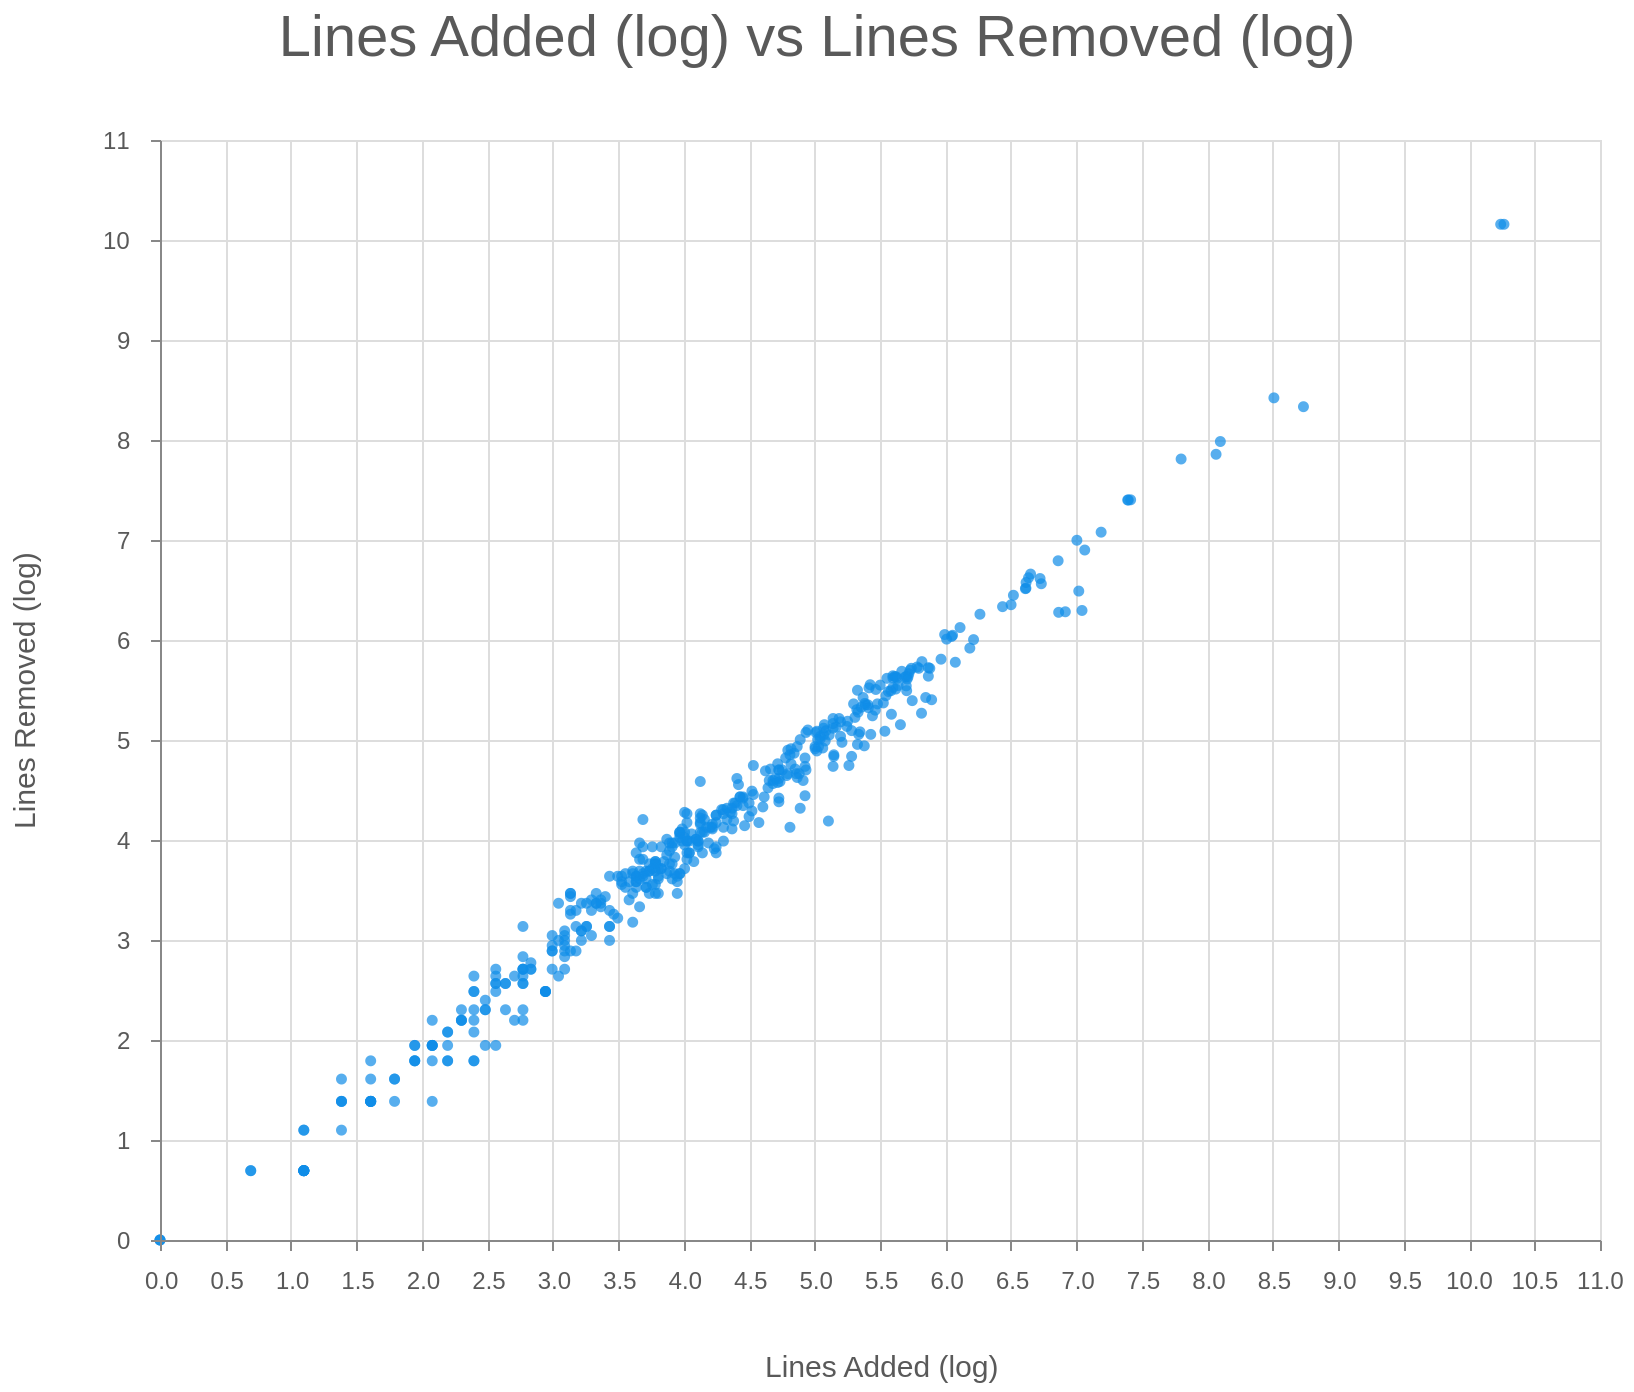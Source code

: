 {
  "$schema": "https://vega.github.io/schema/vega/v4.json", 
  "autosize": "pad", 
  "axes": [
    {
      "labelOverlap": true, 
      "orient": "bottom", 
      "scale": "x", 
      "tickCount": {
        "signal": "ceil(width/40)"
      }, 
      "title": "Lines Added (log)", 
      "zindex": 1
    }, 
    {
      "domain": false, 
      "grid": true, 
      "gridScale": "y", 
      "labels": false, 
      "maxExtent": 0, 
      "minExtent": 0, 
      "orient": "bottom", 
      "scale": "x", 
      "tickCount": {
        "signal": "ceil(width/40)"
      }, 
      "ticks": false, 
      "zindex": 0
    }, 
    {
      "labelOverlap": true, 
      "orient": "left", 
      "scale": "y", 
      "tickCount": {
        "signal": "ceil(height/40)"
      }, 
      "title": "Lines Removed (log)", 
      "zindex": 1
    }, 
    {
      "domain": false, 
      "grid": true, 
      "gridScale": "x", 
      "labels": false, 
      "maxExtent": 0, 
      "minExtent": 0, 
      "orient": "left", 
      "scale": "y", 
      "tickCount": {
        "signal": "ceil(height/40)"
      }, 
      "ticks": false, 
      "zindex": 0
    }
  ], 
  "config": {
    "axis": {
      "labelColor": "rgba(0,0,0,0.65)", 
      "labelFont": "HelveticaNeue, Arial", 
      "labelFontSize": 12, 
      "labelPadding": 10, 
      "titleColor": "rgba(0,0,0,0.65)", 
      "titleFont": "HelveticaNeue-Medium, Arial", 
      "titleFontSize": 15, 
      "titleFontWeight": "normal", 
      "titlePadding": 30
    }, 
    "axisY": {
      "minExtent": 30
    }, 
    "style": {
      "group-title": {
        "fill": "rgba(0,0,0,0.65)", 
        "font": "HelveticaNeue, Arial", 
        "fontSize": 29, 
        "fontWeight": "normal"
      }, 
      "rect": {
        "stroke": "rgba(200, 200, 200, 0.5)"
      }
    }
  }, 
  "data": [
    {
      "name": "source_2", 
      "progress": 100.0, 
      "values": [
        {
          "x": 5.147494, 
          "y": 4.836282
        }, 
        {
          "x": 3.89182, 
          "y": 3.89182
        }, 
        {
          "x": 5.198497, 
          "y": 5.181784
        }, 
        {
          "x": 3.091042, 
          "y": 2.833213
        }, 
        {
          "x": 1.609438, 
          "y": 1.386294
        }, 
        {
          "x": 3.401197, 
          "y": 3.433987
        }, 
        {
          "x": 1.609438, 
          "y": 1.791759
        }, 
        {
          "x": 0.693147, 
          "y": 0.693147
        }, 
        {
          "x": 3.931826, 
          "y": 3.970292
        }, 
        {
          "x": 8.508959, 
          "y": 8.421343
        }, 
        {
          "x": 4.025352, 
          "y": 3.988984
        }, 
        {
          "x": 4.043051, 
          "y": 3.988984
        }, 
        {
          "x": 3.7612, 
          "y": 3.555348
        }, 
        {
          "x": 4.304065, 
          "y": 3.988984
        }, 
        {
          "x": 5.252273, 
          "y": 5.187386
        }, 
        {
          "x": 5.141664, 
          "y": 5.164786
        }, 
        {
          "x": 4.867534, 
          "y": 4.934474
        }, 
        {
          "x": 4.248495, 
          "y": 4.248495
        }, 
        {
          "x": 4.454347, 
          "y": 4.418841
        }, 
        {
          "x": 5.869297, 
          "y": 5.638355
        }, 
        {
          "x": 5.631212, 
          "y": 5.616771
        }, 
        {
          "x": 5.442418, 
          "y": 5.241747
        }, 
        {
          "x": 5.638355, 
          "y": 5.545177
        }, 
        {
          "x": 3.091042, 
          "y": 2.890372
        }, 
        {
          "x": 3.178054, 
          "y": 3.295837
        }, 
        {
          "x": 1.94591, 
          "y": 1.791759
        }, 
        {
          "x": 4.007333, 
          "y": 4.077537
        }, 
        {
          "x": 4.406719, 
          "y": 4.343805
        }, 
        {
          "x": 7.189168, 
          "y": 7.078342
        }, 
        {
          "x": 2.197225, 
          "y": 2.079442
        }, 
        {
          "x": 4.406719, 
          "y": 4.615121
        }, 
        {
          "x": 6.616065, 
          "y": 6.575076
        }, 
        {
          "x": 4.127134, 
          "y": 4.158883
        }, 
        {
          "x": 3.178054, 
          "y": 2.890372
        }, 
        {
          "x": 1.609438, 
          "y": 1.386294
        }, 
        {
          "x": 6.43615, 
          "y": 6.33328
        }, 
        {
          "x": 5.713733, 
          "y": 5.631212
        }, 
        {
          "x": 6.864848, 
          "y": 6.276643
        }, 
        {
          "x": 5.01728, 
          "y": 5.087596
        }, 
        {
          "x": 2.639057, 
          "y": 2.564949
        }, 
        {
          "x": 4.369448, 
          "y": 4.317488
        }, 
        {
          "x": 5.003946, 
          "y": 4.934474
        }, 
        {
          "x": 3.135494, 
          "y": 3.433987
        }, 
        {
          "x": 4.49981, 
          "y": 4.234107
        }, 
        {
          "x": 4.248495, 
          "y": 3.871201
        }, 
        {
          "x": 4.007333, 
          "y": 4.025352
        }, 
        {
          "x": 1.386294, 
          "y": 1.386294
        }, 
        {
          "x": 1.098612, 
          "y": 0.693147
        }, 
        {
          "x": 4.75359, 
          "y": 4.70048
        }, 
        {
          "x": 4.532599, 
          "y": 4.744932
        }, 
        {
          "x": 2.833213, 
          "y": 2.70805
        }, 
        {
          "x": 4.418841, 
          "y": 4.553877
        }, 
        {
          "x": 3.970292, 
          "y": 3.663562
        }, 
        {
          "x": 5.081404, 
          "y": 4.990433
        }, 
        {
          "x": 1.791759, 
          "y": 1.609438
        }, 
        {
          "x": 4.867534, 
          "y": 4.624973
        }, 
        {
          "x": 3.637586, 
          "y": 3.637586
        }, 
        {
          "x": 3.583519, 
          "y": 3.401197
        }, 
        {
          "x": 2.564949, 
          "y": 2.639057
        }, 
        {
          "x": 3.78419, 
          "y": 3.7612
        }, 
        {
          "x": 4.574711, 
          "y": 4.174387
        }, 
        {
          "x": 4.430817, 
          "y": 4.430817
        }, 
        {
          "x": 1.386294, 
          "y": 1.386294
        }, 
        {
          "x": 5.384495, 
          "y": 5.365976
        }, 
        {
          "x": 3.637586, 
          "y": 3.526361
        }, 
        {
          "x": 3.332205, 
          "y": 3.367296
        }, 
        {
          "x": 3.713572, 
          "y": 3.526361
        }, 
        {
          "x": 4.304065, 
          "y": 4.304065
        }, 
        {
          "x": 3.970292, 
          "y": 4.060443
        }, 
        {
          "x": 5.666427, 
          "y": 5.686975
        }, 
        {
          "x": 4.727388, 
          "y": 4.70048
        }, 
        {
          "x": 3.295837, 
          "y": 3.401197
        }, 
        {
          "x": 4.795791, 
          "y": 4.663439
        }, 
        {
          "x": 5.164786, 
          "y": 5.129899
        }, 
        {
          "x": 3.73767, 
          "y": 3.465736
        }, 
        {
          "x": 3.091042, 
          "y": 2.995732
        }, 
        {
          "x": 4.204693, 
          "y": 4.127134
        }, 
        {
          "x": 4.49981, 
          "y": 4.369448
        }, 
        {
          "x": 5.308268, 
          "y": 5.225747
        }, 
        {
          "x": 4.521789, 
          "y": 4.290459
        }, 
        {
          "x": 2.079442, 
          "y": 1.94591
        }, 
        {
          "x": 4.85203, 
          "y": 4.70953
        }, 
        {
          "x": 4.927254, 
          "y": 4.736198
        }, 
        {
          "x": 4.127134, 
          "y": 4.584967
        }, 
        {
          "x": 5.043425, 
          "y": 5.036953
        }, 
        {
          "x": 4.110874, 
          "y": 3.951244
        }, 
        {
          "x": 1.386294, 
          "y": 1.386294
        }, 
        {
          "x": 4.615121, 
          "y": 4.430817
        }, 
        {
          "x": 5.820083, 
          "y": 5.783825
        }, 
        {
          "x": 3.78419, 
          "y": 3.78419
        }, 
        {
          "x": 4.127134, 
          "y": 4.174387
        }, 
        {
          "x": 5.796058, 
          "y": 5.717028
        }, 
        {
          "x": 6.008813, 
          "y": 6.008813
        }, 
        {
          "x": 2.484907, 
          "y": 2.397895
        }, 
        {
          "x": 4.007333, 
          "y": 3.713572
        }, 
        {
          "x": 5.043425, 
          "y": 5.010635
        }, 
        {
          "x": 3.135494, 
          "y": 3.465736
        }, 
        {
          "x": 3.433987, 
          "y": 2.995732
        }, 
        {
          "x": 4.127134, 
          "y": 4.26268
        }, 
        {
          "x": 4.70048, 
          "y": 4.615121
        }, 
        {
          "x": 2.397895, 
          "y": 2.079442
        }, 
        {
          "x": 4.330733, 
          "y": 4.204693
        }, 
        {
          "x": 0.0, 
          "y": 0.0
        }, 
        {
          "x": 5.7301, 
          "y": 5.697093
        }, 
        {
          "x": 3.367296, 
          "y": 3.401197
        }, 
        {
          "x": 4.007333, 
          "y": 3.951244
        }, 
        {
          "x": 5.370638, 
          "y": 5.42495
        }, 
        {
          "x": 4.890349, 
          "y": 5.003946
        }, 
        {
          "x": 3.828641, 
          "y": 3.713572
        }, 
        {
          "x": 1.098612, 
          "y": 1.098612
        }, 
        {
          "x": 6.50129, 
          "y": 6.352629
        }, 
        {
          "x": 5.068904, 
          "y": 5.049856
        }, 
        {
          "x": 4.356709, 
          "y": 4.276666
        }, 
        {
          "x": 4.248495, 
          "y": 4.174387
        }, 
        {
          "x": 5.620401, 
          "y": 5.509388
        }, 
        {
          "x": 4.927254, 
          "y": 4.820282
        }, 
        {
          "x": 3.663562, 
          "y": 3.332205
        }, 
        {
          "x": 4.025352, 
          "y": 4.174387
        }, 
        {
          "x": 5.783825, 
          "y": 5.7301
        }, 
        {
          "x": 5.187386, 
          "y": 5.214936
        }, 
        {
          "x": 8.067149, 
          "y": 7.857094
        }, 
        {
          "x": 1.098612, 
          "y": 0.693147
        }, 
        {
          "x": 4.663439, 
          "y": 4.70953
        }, 
        {
          "x": 6.614726, 
          "y": 6.517671
        }, 
        {
          "x": 3.970292, 
          "y": 3.663562
        }, 
        {
          "x": 3.912023, 
          "y": 3.970292
        }, 
        {
          "x": 3.637586, 
          "y": 3.871201
        }, 
        {
          "x": 4.890349, 
          "y": 4.317488
        }, 
        {
          "x": 3.091042, 
          "y": 2.70805
        }, 
        {
          "x": 2.564949, 
          "y": 2.564949
        }, 
        {
          "x": 5.087596, 
          "y": 5.09375
        }, 
        {
          "x": 3.871201, 
          "y": 3.663562
        }, 
        {
          "x": 2.564949, 
          "y": 2.564949
        }, 
        {
          "x": 2.564949, 
          "y": 2.70805
        }, 
        {
          "x": 2.639057, 
          "y": 2.564949
        }, 
        {
          "x": 7.018402, 
          "y": 6.489205
        }, 
        {
          "x": 3.091042, 
          "y": 3.091042
        }, 
        {
          "x": 2.302585, 
          "y": 2.302585
        }, 
        {
          "x": 4.934474, 
          "y": 4.70048
        }, 
        {
          "x": 3.663562, 
          "y": 3.688879
        }, 
        {
          "x": 2.564949, 
          "y": 1.94591
        }, 
        {
          "x": 2.397895, 
          "y": 1.791759
        }, 
        {
          "x": 4.219508, 
          "y": 4.158883
        }, 
        {
          "x": 2.833213, 
          "y": 2.70805
        }, 
        {
          "x": 1.609438, 
          "y": 1.386294
        }, 
        {
          "x": 6.860664, 
          "y": 6.792344
        }, 
        {
          "x": 3.135494, 
          "y": 2.890372
        }, 
        {
          "x": 3.091042, 
          "y": 3.044522
        }, 
        {
          "x": 4.304065, 
          "y": 4.127134
        }, 
        {
          "x": 5.463832, 
          "y": 5.298317
        }, 
        {
          "x": 2.944439, 
          "y": 2.484907
        }, 
        {
          "x": 2.995732, 
          "y": 3.044522
        }, 
        {
          "x": 5.209486, 
          "y": 4.976734
        }, 
        {
          "x": 2.079442, 
          "y": 1.791759
        }, 
        {
          "x": 3.178054, 
          "y": 3.135494
        }, 
        {
          "x": 4.094345, 
          "y": 4.007333
        }, 
        {
          "x": 5.525453, 
          "y": 5.370638
        }, 
        {
          "x": 2.197225, 
          "y": 1.791759
        }, 
        {
          "x": 5.141664, 
          "y": 5.214936
        }, 
        {
          "x": 4.65396, 
          "y": 4.59512
        }, 
        {
          "x": 2.079442, 
          "y": 1.386294
        }, 
        {
          "x": 4.158883, 
          "y": 4.077537
        }, 
        {
          "x": 6.610696, 
          "y": 6.51323
        }, 
        {
          "x": 3.806662, 
          "y": 3.637586
        }, 
        {
          "x": 5.030438, 
          "y": 4.934474
        }, 
        {
          "x": 4.927254, 
          "y": 4.442651
        }, 
        {
          "x": 5.55296, 
          "y": 5.616771
        }, 
        {
          "x": 5.141664, 
          "y": 4.736198
        }, 
        {
          "x": 4.521789, 
          "y": 4.488636
        }, 
        {
          "x": 4.234107, 
          "y": 3.912023
        }, 
        {
          "x": 2.079442, 
          "y": 1.94591
        }, 
        {
          "x": 7.392032, 
          "y": 7.40001
        }, 
        {
          "x": 7.396949, 
          "y": 7.40001
        }, 
        {
          "x": 3.555348, 
          "y": 3.526361
        }, 
        {
          "x": 5.583496, 
          "y": 5.493061
        }, 
        {
          "x": 3.73767, 
          "y": 3.688879
        }, 
        {
          "x": 4.077537, 
          "y": 3.78419
        }, 
        {
          "x": 1.098612, 
          "y": 1.098612
        }, 
        {
          "x": 3.218876, 
          "y": 2.995732
        }, 
        {
          "x": 8.734721, 
          "y": 8.33303
        }, 
        {
          "x": 2.772589, 
          "y": 2.639057
        }, 
        {
          "x": 3.806662, 
          "y": 3.713572
        }, 
        {
          "x": 2.944439, 
          "y": 2.484907
        }, 
        {
          "x": 3.332205, 
          "y": 3.465736
        }, 
        {
          "x": 3.931826, 
          "y": 3.828641
        }, 
        {
          "x": 2.772589, 
          "y": 2.564949
        }, 
        {
          "x": 5.46806, 
          "y": 5.505332
        }, 
        {
          "x": 5.993961, 
          "y": 6.054439
        }, 
        {
          "x": 6.263398, 
          "y": 6.257668
        }, 
        {
          "x": 3.713572, 
          "y": 3.610918
        }, 
        {
          "x": 4.248495, 
          "y": 4.248495
        }, 
        {
          "x": 4.882802, 
          "y": 4.663439
        }, 
        {
          "x": 1.94591, 
          "y": 1.791759
        }, 
        {
          "x": 2.639057, 
          "y": 2.302585
        }, 
        {
          "x": 4.727388, 
          "y": 4.418841
        }, 
        {
          "x": 1.098612, 
          "y": 0.693147
        }, 
        {
          "x": 2.995732, 
          "y": 2.890372
        }, 
        {
          "x": 2.944439, 
          "y": 2.484907
        }, 
        {
          "x": 3.526361, 
          "y": 3.555348
        }, 
        {
          "x": 4.820282, 
          "y": 4.762174
        }, 
        {
          "x": 5.690359, 
          "y": 5.627621
        }, 
        {
          "x": 5.32301, 
          "y": 5.303305
        }, 
        {
          "x": 4.290459, 
          "y": 4.304065
        }, 
        {
          "x": 2.564949, 
          "y": 2.484907
        }, 
        {
          "x": 4.644391, 
          "y": 4.521789
        }, 
        {
          "x": 1.609438, 
          "y": 1.386294
        }, 
        {
          "x": 2.944439, 
          "y": 2.484907
        }, 
        {
          "x": 3.7612, 
          "y": 3.931826
        }, 
        {
          "x": 6.650279, 
          "y": 6.659294
        }, 
        {
          "x": 3.258097, 
          "y": 3.135494
        }, 
        {
          "x": 2.397895, 
          "y": 2.197225
        }, 
        {
          "x": 3.970292, 
          "y": 4.025352
        }, 
        {
          "x": 5.70711, 
          "y": 5.609472
        }, 
        {
          "x": 3.526361, 
          "y": 3.583519
        }, 
        {
          "x": 3.688879, 
          "y": 4.204693
        }, 
        {
          "x": 3.637586, 
          "y": 3.583519
        }, 
        {
          "x": 4.787492, 
          "y": 4.644391
        }, 
        {
          "x": 5.01728, 
          "y": 4.890349
        }, 
        {
          "x": 3.688879, 
          "y": 3.931826
        }, 
        {
          "x": 3.332205, 
          "y": 3.367296
        }, 
        {
          "x": 5.003946, 
          "y": 4.912655
        }, 
        {
          "x": 4.727388, 
          "y": 4.615121
        }, 
        {
          "x": 2.302585, 
          "y": 2.197225
        }, 
        {
          "x": 3.663562, 
          "y": 3.610918
        }, 
        {
          "x": 3.367296, 
          "y": 3.367296
        }, 
        {
          "x": 3.713572, 
          "y": 3.526361
        }, 
        {
          "x": 5.347108, 
          "y": 5.081404
        }, 
        {
          "x": 4.143135, 
          "y": 4.248495
        }, 
        {
          "x": 3.806662, 
          "y": 3.610918
        }, 
        {
          "x": 5.337538, 
          "y": 5.056246
        }, 
        {
          "x": 6.075346, 
          "y": 5.777652
        }, 
        {
          "x": 5.298317, 
          "y": 5.361292
        }, 
        {
          "x": 3.688879, 
          "y": 3.637586
        }, 
        {
          "x": 3.89182, 
          "y": 3.7612
        }, 
        {
          "x": 4.110874, 
          "y": 3.988984
        }, 
        {
          "x": 3.044522, 
          "y": 3.367296
        }, 
        {
          "x": 4.60517, 
          "y": 4.330733
        }, 
        {
          "x": 4.454347, 
          "y": 4.430817
        }, 
        {
          "x": 2.397895, 
          "y": 2.484907
        }, 
        {
          "x": 3.988984, 
          "y": 3.988984
        }, 
        {
          "x": 2.995732, 
          "y": 2.944439
        }, 
        {
          "x": 4.812184, 
          "y": 4.127134
        }, 
        {
          "x": 4.043051, 
          "y": 3.871201
        }, 
        {
          "x": 3.218876, 
          "y": 3.367296
        }, 
        {
          "x": 3.465736, 
          "y": 3.258097
        }, 
        {
          "x": 4.465908, 
          "y": 4.143135
        }, 
        {
          "x": 5.379897, 
          "y": 4.941642
        }, 
        {
          "x": 6.054439, 
          "y": 6.047372
        }, 
        {
          "x": 5.023881, 
          "y": 5.003946
        }, 
        {
          "x": 3.871201, 
          "y": 4.007333
        }, 
        {
          "x": 7.800163, 
          "y": 7.809947
        }, 
        {
          "x": 5.56452, 
          "y": 5.484797
        }, 
        {
          "x": 5.849325, 
          "y": 5.42495
        }, 
        {
          "x": 5.480639, 
          "y": 5.361292
        }, 
        {
          "x": 2.302585, 
          "y": 2.197225
        }, 
        {
          "x": 3.044522, 
          "y": 2.995732
        }, 
        {
          "x": 3.89182, 
          "y": 3.970292
        }, 
        {
          "x": 5.283204, 
          "y": 5.09375
        }, 
        {
          "x": 1.098612, 
          "y": 0.693147
        }, 
        {
          "x": 5.869297, 
          "y": 5.723585
        }, 
        {
          "x": 3.912023, 
          "y": 3.931826
        }, 
        {
          "x": 3.951244, 
          "y": 3.583519
        }, 
        {
          "x": 3.871201, 
          "y": 3.850148
        }, 
        {
          "x": 3.258097, 
          "y": 3.135494
        }, 
        {
          "x": 4.430817, 
          "y": 4.430817
        }, 
        {
          "x": 3.806662, 
          "y": 3.465736
        }, 
        {
          "x": 3.951244, 
          "y": 3.465736
        }, 
        {
          "x": 5.407172, 
          "y": 5.351858
        }, 
        {
          "x": 2.995732, 
          "y": 2.890372
        }, 
        {
          "x": 5.010635, 
          "y": 5.075174
        }, 
        {
          "x": 4.454347, 
          "y": 4.343805
        }, 
        {
          "x": 5.42495, 
          "y": 5.55296
        }, 
        {
          "x": 4.110874, 
          "y": 3.931826
        }, 
        {
          "x": 4.025352, 
          "y": 3.871201
        }, 
        {
          "x": 4.110874, 
          "y": 3.988984
        }, 
        {
          "x": 5.624018, 
          "y": 5.631212
        }, 
        {
          "x": 5.141664, 
          "y": 5.117994
        }, 
        {
          "x": 3.433987, 
          "y": 3.295837
        }, 
        {
          "x": 4.060443, 
          "y": 4.060443
        }, 
        {
          "x": 1.94591, 
          "y": 1.791759
        }, 
        {
          "x": 6.047372, 
          "y": 6.035481
        }, 
        {
          "x": 4.912655, 
          "y": 4.59512
        }, 
        {
          "x": 4.248495, 
          "y": 3.931826
        }, 
        {
          "x": 4.795791, 
          "y": 4.89784
        }, 
        {
          "x": 3.7612, 
          "y": 3.713572
        }, 
        {
          "x": 4.025352, 
          "y": 4.26268
        }, 
        {
          "x": 4.779123, 
          "y": 4.820282
        }, 
        {
          "x": 1.386294, 
          "y": 1.609438
        }, 
        {
          "x": 1.94591, 
          "y": 1.94591
        }, 
        {
          "x": 2.772589, 
          "y": 2.70805
        }, 
        {
          "x": 2.197225, 
          "y": 2.079442
        }, 
        {
          "x": 3.970292, 
          "y": 4.077537
        }, 
        {
          "x": 5.817111, 
          "y": 5.267858
        }, 
        {
          "x": 4.025352, 
          "y": 3.806662
        }, 
        {
          "x": 3.951244, 
          "y": 3.637586
        }, 
        {
          "x": 5.700444, 
          "y": 5.63479
        }, 
        {
          "x": 4.219508, 
          "y": 4.110874
        }, 
        {
          "x": 3.78419, 
          "y": 3.555348
        }, 
        {
          "x": 3.496508, 
          "y": 3.218876
        }, 
        {
          "x": 5.389072, 
          "y": 5.351858
        }, 
        {
          "x": 4.844187, 
          "y": 4.867534
        }, 
        {
          "x": 6.111467, 
          "y": 6.124683
        }, 
        {
          "x": 4.727388, 
          "y": 4.70048
        }, 
        {
          "x": 5.655992, 
          "y": 5.153292
        }, 
        {
          "x": 4.394449, 
          "y": 4.369448
        }, 
        {
          "x": 3.850148, 
          "y": 3.78419
        }, 
        {
          "x": 1.609438, 
          "y": 1.386294
        }, 
        {
          "x": 2.772589, 
          "y": 2.302585
        }, 
        {
          "x": 5.111988, 
          "y": 5.049856
        }, 
        {
          "x": 2.772589, 
          "y": 2.564949
        }, 
        {
          "x": 2.079442, 
          "y": 2.197225
        }, 
        {
          "x": 3.73767, 
          "y": 3.688879
        }, 
        {
          "x": 6.519147, 
          "y": 6.447306
        }, 
        {
          "x": 3.73767, 
          "y": 3.7612
        }, 
        {
          "x": 8.099858, 
          "y": 7.984803
        }, 
        {
          "x": 4.859812, 
          "y": 4.663439
        }, 
        {
          "x": 2.079442, 
          "y": 1.94591
        }, 
        {
          "x": 3.610918, 
          "y": 3.663562
        }, 
        {
          "x": 3.912023, 
          "y": 3.610918
        }, 
        {
          "x": 3.433987, 
          "y": 3.135494
        }, 
        {
          "x": 3.713572, 
          "y": 3.688879
        }, 
        {
          "x": 6.72263, 
          "y": 6.614726
        }, 
        {
          "x": 0.0, 
          "y": 0.0
        }, 
        {
          "x": 2.772589, 
          "y": 3.135494
        }, 
        {
          "x": 5.147494, 
          "y": 4.85203
        }, 
        {
          "x": 5.26269, 
          "y": 4.744932
        }, 
        {
          "x": 2.397895, 
          "y": 2.302585
        }, 
        {
          "x": 7.04316, 
          "y": 6.295266
        }, 
        {
          "x": 5.598422, 
          "y": 5.620401
        }, 
        {
          "x": 1.94591, 
          "y": 1.94591
        }, 
        {
          "x": 6.732211, 
          "y": 6.562444
        }, 
        {
          "x": 4.682131, 
          "y": 4.59512
        }, 
        {
          "x": 5.411646, 
          "y": 5.32301
        }, 
        {
          "x": 0.693147, 
          "y": 0.693147
        }, 
        {
          "x": 2.197225, 
          "y": 1.94591
        }, 
        {
          "x": 5.327876, 
          "y": 4.955827
        }, 
        {
          "x": 3.637586, 
          "y": 3.583519
        }, 
        {
          "x": 5.746203, 
          "y": 5.393628
        }, 
        {
          "x": 4.025352, 
          "y": 3.988984
        }, 
        {
          "x": 3.135494, 
          "y": 3.465736
        }, 
        {
          "x": 2.772589, 
          "y": 2.197225
        }, 
        {
          "x": 1.609438, 
          "y": 1.386294
        }, 
        {
          "x": 4.219508, 
          "y": 4.127134
        }, 
        {
          "x": 4.624973, 
          "y": 4.691348
        }, 
        {
          "x": 1.098612, 
          "y": 0.693147
        }, 
        {
          "x": 5.4161, 
          "y": 5.521461
        }, 
        {
          "x": 4.158883, 
          "y": 4.204693
        }, 
        {
          "x": 6.186209, 
          "y": 5.918894
        }, 
        {
          "x": 3.135494, 
          "y": 3.295837
        }, 
        {
          "x": 4.174387, 
          "y": 4.127134
        }, 
        {
          "x": 1.791759, 
          "y": 1.386294
        }, 
        {
          "x": 5.703782, 
          "y": 5.493061
        }, 
        {
          "x": 3.044522, 
          "y": 2.639057
        }, 
        {
          "x": 4.007333, 
          "y": 4.276666
        }, 
        {
          "x": 1.791759, 
          "y": 1.609438
        }, 
        {
          "x": 7.063904, 
          "y": 6.899723
        }, 
        {
          "x": 7.414573, 
          "y": 7.401842
        }, 
        {
          "x": 4.369448, 
          "y": 4.110874
        }, 
        {
          "x": 5.105945, 
          "y": 4.189655
        }, 
        {
          "x": 1.098612, 
          "y": 0.693147
        }, 
        {
          "x": 3.526361, 
          "y": 3.637586
        }, 
        {
          "x": 5.966147, 
          "y": 5.808142
        }, 
        {
          "x": 3.828641, 
          "y": 3.931826
        }, 
        {
          "x": 3.135494, 
          "y": 3.258097
        }, 
        {
          "x": 2.70805, 
          "y": 2.197225
        }, 
        {
          "x": 5.068904, 
          "y": 5.117994
        }, 
        {
          "x": 3.496508, 
          "y": 3.637586
        }, 
        {
          "x": 3.583519, 
          "y": 3.583519
        }, 
        {
          "x": 3.988984, 
          "y": 4.110874
        }, 
        {
          "x": 2.484907, 
          "y": 1.94591
        }, 
        {
          "x": 4.382027, 
          "y": 4.369448
        }, 
        {
          "x": 4.382027, 
          "y": 4.189655
        }, 
        {
          "x": 4.043051, 
          "y": 3.871201
        }, 
        {
          "x": 1.386294, 
          "y": 1.098612
        }, 
        {
          "x": 2.397895, 
          "y": 2.639057
        }, 
        {
          "x": 3.295837, 
          "y": 3.044522
        }, 
        {
          "x": 4.369448, 
          "y": 4.26268
        }, 
        {
          "x": 5.720312, 
          "y": 5.66296
        }, 
        {
          "x": 4.304065, 
          "y": 4.26268
        }, 
        {
          "x": 5.062595, 
          "y": 4.919981
        }, 
        {
          "x": 3.091042, 
          "y": 2.944439
        }, 
        {
          "x": 4.736198, 
          "y": 4.584967
        }, 
        {
          "x": 6.634633, 
          "y": 6.622736
        }, 
        {
          "x": 4.94876, 
          "y": 5.099866
        }, 
        {
          "x": 5.587249, 
          "y": 5.257495
        }, 
        {
          "x": 4.127134, 
          "y": 4.219508
        }, 
        {
          "x": 3.610918, 
          "y": 3.465736
        }, 
        {
          "x": 5.356586, 
          "y": 5.327876
        }, 
        {
          "x": 3.688879, 
          "y": 3.806662
        }, 
        {
          "x": 3.295837, 
          "y": 3.295837
        }, 
        {
          "x": 3.828641, 
          "y": 3.713572
        }, 
        {
          "x": 4.718499, 
          "y": 4.574711
        }, 
        {
          "x": 2.772589, 
          "y": 2.70805
        }, 
        {
          "x": 4.143135, 
          "y": 3.871201
        }, 
        {
          "x": 3.367296, 
          "y": 3.332205
        }, 
        {
          "x": 3.912023, 
          "y": 3.7612
        }, 
        {
          "x": 4.143135, 
          "y": 4.077537
        }, 
        {
          "x": 4.934474, 
          "y": 5.075174
        }, 
        {
          "x": 5.247024, 
          "y": 5.135798
        }, 
        {
          "x": 2.833213, 
          "y": 2.772589
        }, 
        {
          "x": 4.330733, 
          "y": 4.317488
        }, 
        {
          "x": 7.003974, 
          "y": 6.997596
        }, 
        {
          "x": 5.198497, 
          "y": 5.036953
        }, 
        {
          "x": 5.075174, 
          "y": 5.153292
        }, 
        {
          "x": 2.397895, 
          "y": 1.791759
        }, 
        {
          "x": 3.610918, 
          "y": 3.688879
        }, 
        {
          "x": 3.78419, 
          "y": 3.688879
        }, 
        {
          "x": 3.218876, 
          "y": 3.091042
        }, 
        {
          "x": 2.70805, 
          "y": 2.639057
        }, 
        {
          "x": 1.098612, 
          "y": 0.693147
        }, 
        {
          "x": 3.78419, 
          "y": 3.7612
        }, 
        {
          "x": 2.484907, 
          "y": 2.302585
        }, 
        {
          "x": 4.682131, 
          "y": 4.564348
        }, 
        {
          "x": 5.537334, 
          "y": 5.087596
        }, 
        {
          "x": 2.302585, 
          "y": 2.197225
        }, 
        {
          "x": 2.484907, 
          "y": 2.302585
        }, 
        {
          "x": 3.78419, 
          "y": 3.465736
        }, 
        {
          "x": 5.598422, 
          "y": 5.641907
        }, 
        {
          "x": 2.079442, 
          "y": 1.94591
        }, 
        {
          "x": 5.739793, 
          "y": 5.717028
        }, 
        {
          "x": 5.700444, 
          "y": 5.541264
        }, 
        {
          "x": 4.718499, 
          "y": 4.762174
        }, 
        {
          "x": 2.197225, 
          "y": 1.791759
        }, 
        {
          "x": 5.429346, 
          "y": 5.056246
        }, 
        {
          "x": 3.637586, 
          "y": 3.637586
        }, 
        {
          "x": 4.094345, 
          "y": 4.007333
        }, 
        {
          "x": 3.663562, 
          "y": 3.970292
        }, 
        {
          "x": 2.772589, 
          "y": 2.70805
        }, 
        {
          "x": 10.241316, 
          "y": 10.157393
        }, 
        {
          "x": 4.127134, 
          "y": 4.077537
        }, 
        {
          "x": 5.332719, 
          "y": 5.278115
        }, 
        {
          "x": 2.995732, 
          "y": 2.70805
        }, 
        {
          "x": 5.545177, 
          "y": 5.442418
        }, 
        {
          "x": 3.89182, 
          "y": 3.688879
        }, 
        {
          "x": 5.501258, 
          "y": 5.549076
        }, 
        {
          "x": 3.258097, 
          "y": 3.367296
        }, 
        {
          "x": 4.189655, 
          "y": 3.970292
        }, 
        {
          "x": 6.915723, 
          "y": 6.282267
        }, 
        {
          "x": 3.688879, 
          "y": 3.663562
        }, 
        {
          "x": 0.0, 
          "y": 0.0
        }, 
        {
          "x": 3.555348, 
          "y": 3.663562
        }, 
        {
          "x": 5.880533, 
          "y": 5.717028
        }, 
        {
          "x": 5.894403, 
          "y": 5.402677
        }, 
        {
          "x": 1.098612, 
          "y": 0.693147
        }, 
        {
          "x": 5.327876, 
          "y": 5.497168
        }, 
        {
          "x": 4.532599, 
          "y": 4.454347
        }, 
        {
          "x": 3.970292, 
          "y": 4.077537
        }, 
        {
          "x": 2.397895, 
          "y": 2.484907
        }, 
        {
          "x": 4.727388, 
          "y": 4.382027
        }, 
        {
          "x": 2.772589, 
          "y": 2.833213
        }, 
        {
          "x": 3.78419, 
          "y": 3.78419
        }, 
        {
          "x": 5.613128, 
          "y": 5.63479
        }, 
        {
          "x": 3.663562, 
          "y": 3.806662
        }, 
        {
          "x": 3.931826, 
          "y": 3.663562
        }, 
        {
          "x": 6.214608, 
          "y": 6.003887
        }, 
        {
          "x": 4.820282, 
          "y": 4.912655
        }, 
        {
          "x": 5.598422, 
          "y": 5.525453
        }, 
        {
          "x": 3.433987, 
          "y": 3.637586
        }, 
        {
          "x": 1.609438, 
          "y": 1.609438
        }, 
        {
          "x": 3.433987, 
          "y": 3.135494
        }, 
        {
          "x": 3.218876, 
          "y": 3.091042
        }, 
        {
          "x": 3.610918, 
          "y": 3.178054
        }, 
        {
          "x": 5.283204, 
          "y": 4.836282
        }, 
        {
          "x": 10.266463, 
          "y": 10.157083
        }, 
        {
          "x": 4.812184, 
          "y": 4.85203
        }
      ]
    }
  ], 
  "height": 550, 
  "marks": [
    {
      "encode": {
        "hover": {
          "fill": {
            "value": "#7EC2F3"
          }
        }, 
        "update": {
          "fill": {
            "value": "#108EE9"
          }, 
          "opacity": {
            "value": 0.7
          }, 
          "shape": {
            "value": "circle"
          }, 
          "x": {
            "field": "x", 
            "scale": "x"
          }, 
          "y": {
            "field": "y", 
            "scale": "y", 
            "title": "Miles per Gallon"
          }
        }
      }, 
      "from": {
        "data": "source_2"
      }, 
      "name": "marks", 
      "style": [
        "circle"
      ], 
      "type": "symbol"
    }
  ], 
  "padding": 5, 
  "scales": [
    {
      "domain": {
        "data": "source_2", 
        "field": "x"
      }, 
      "name": "x", 
      "nice": true, 
      "range": [
        0, 
        {
          "signal": "width"
        }
      ], 
      "type": "linear", 
      "zero": true
    }, 
    {
      "domain": {
        "data": "source_2", 
        "field": "y"
      }, 
      "name": "y", 
      "nice": true, 
      "range": [
        {
          "signal": "height"
        }, 
        0
      ], 
      "type": "linear", 
      "zero": true
    }
  ], 
  "style": "cell", 
  "title": {
    "offset": 30, 
    "text": "Lines Added (log) vs Lines Removed (log)"
  }, 
  "width": 720
}